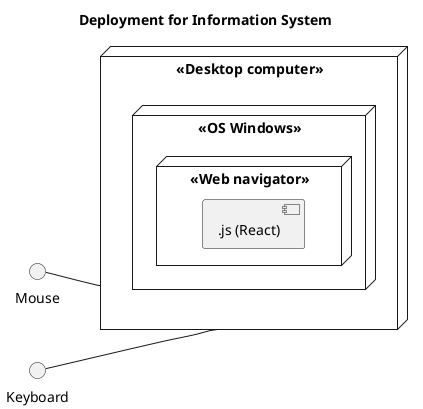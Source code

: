 @startuml
title Deployment for Information System
left to right direction

node "<<Desktop computer>>" as dc {
  node "<<OS Windows>>" {
    node "<<Web navigator>>" {
      component [.js (React)]
    }
  }
}

interface Mouse
interface Keyboard

Mouse-- dc
Keyboard -- dc
@enduml
